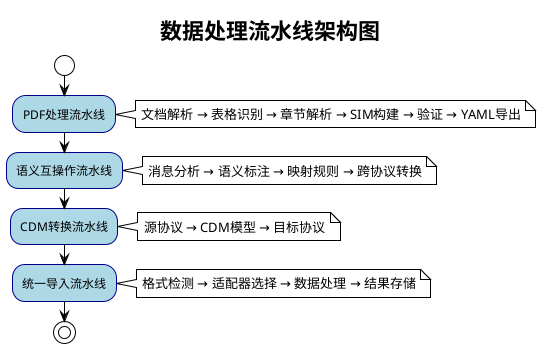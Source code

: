 @startuml
!theme plain
skinparam backgroundColor white
skinparam activity {
  BackgroundColor lightblue
  BorderColor darkblue
  FontColor black
}

title 数据处理流水线架构图

start

:PDF处理流水线;
note right: 文档解析 → 表格识别 → 章节解析 → SIM构建 → 验证 → YAML导出

:语义互操作流水线;
note right: 消息分析 → 语义标注 → 映射规则 → 跨协议转换

:CDM转换流水线;
note right: 源协议 → CDM模型 → 目标协议

:统一导入流水线;
note right: 格式检测 → 适配器选择 → 数据处理 → 结果存储

stop

@enduml